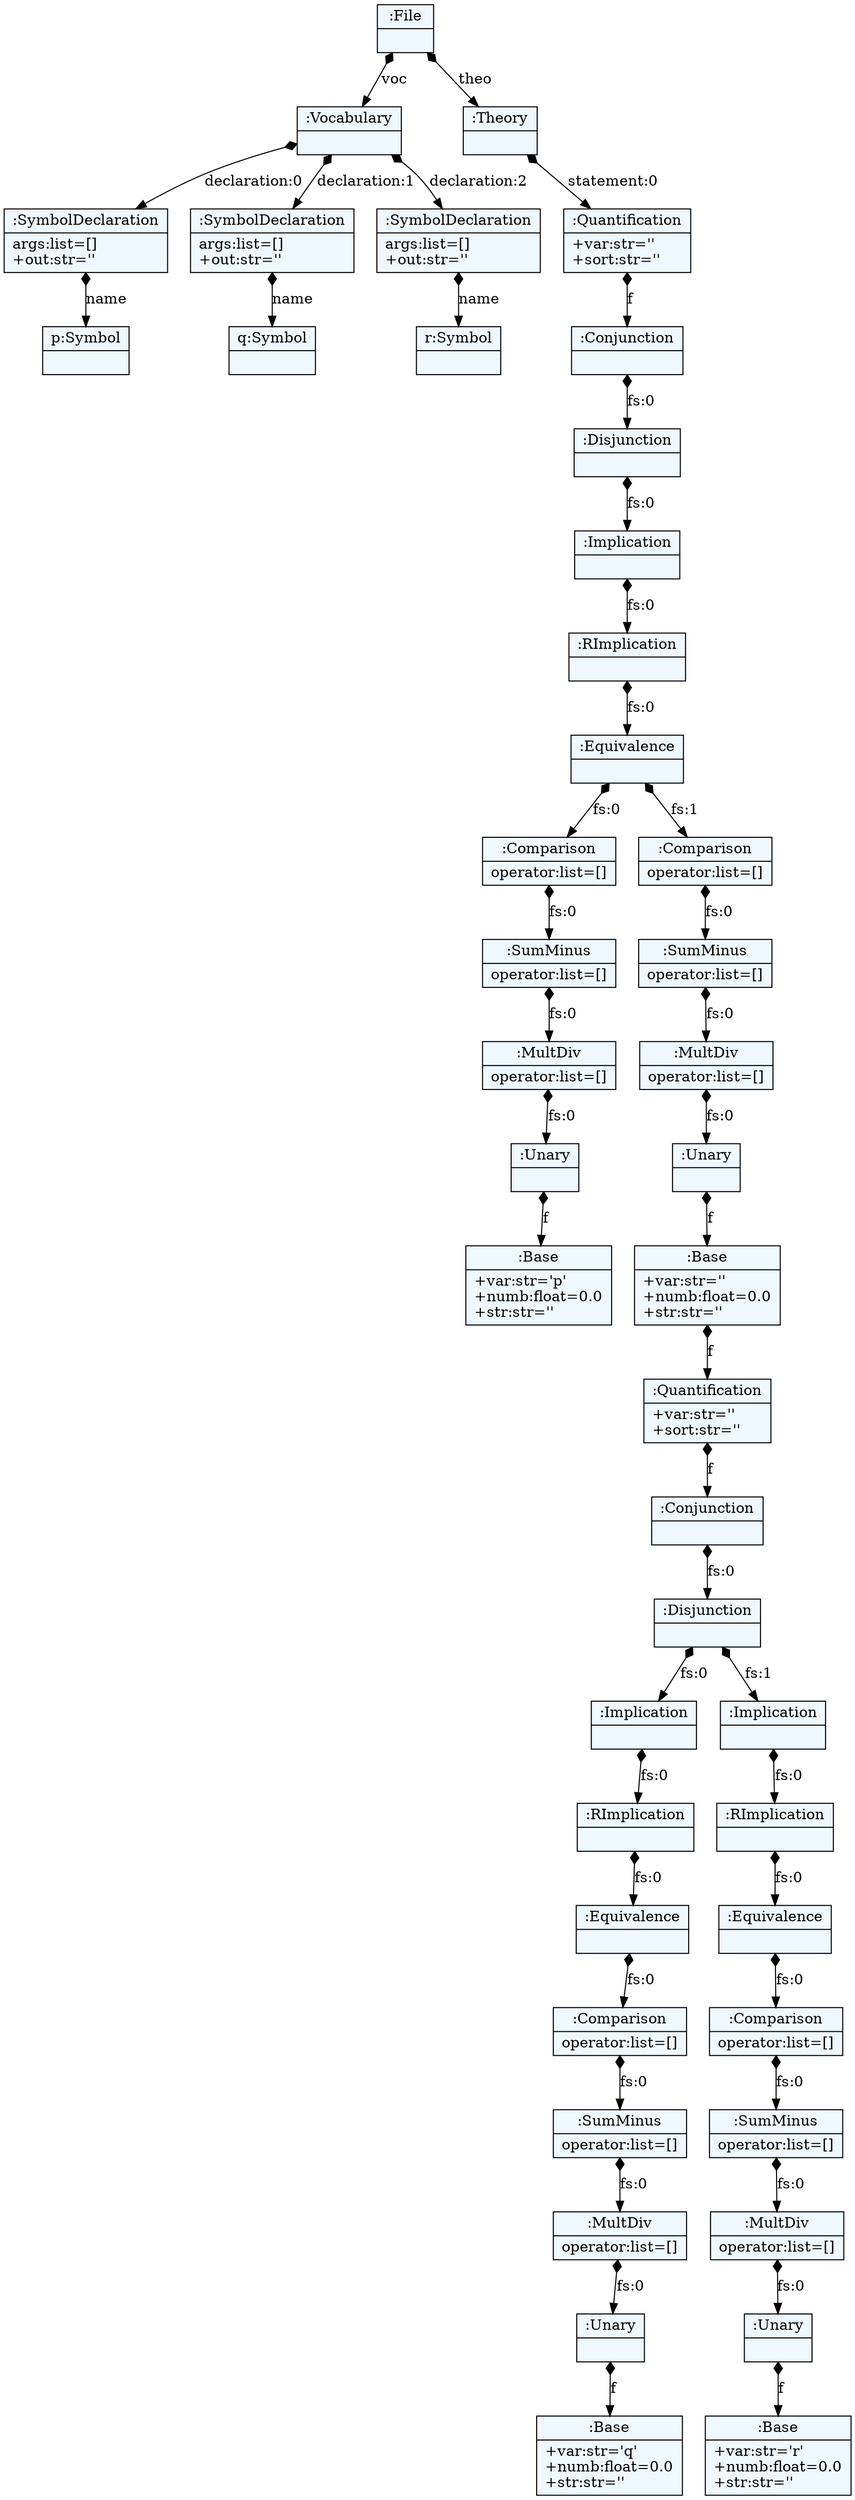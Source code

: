 
    digraph xtext {
    fontname = "Bitstream Vera Sans"
    fontsize = 8
    node[
        shape=record,
        style=filled,
        fillcolor=aliceblue
    ]
    nodesep = 0.3
    edge[dir=black,arrowtail=empty]


140407490431632 -> 140407490430456 [label="voc" arrowtail=diamond dir=both]
140407490430456 -> 140407490432920 [label="declaration:0" arrowtail=diamond dir=both]
140407490432920 -> 140407490430680 [label="name" arrowtail=diamond dir=both]
140407490430680[label="{p:Symbol|}"]
140407490432920[label="{:SymbolDeclaration|args:list=[]\l+out:str=''\l}"]
140407490430456 -> 140407490432640 [label="declaration:1" arrowtail=diamond dir=both]
140407490432640 -> 140407490431352 [label="name" arrowtail=diamond dir=both]
140407490431352[label="{q:Symbol|}"]
140407490432640[label="{:SymbolDeclaration|args:list=[]\l+out:str=''\l}"]
140407490430456 -> 140407490432416 [label="declaration:2" arrowtail=diamond dir=both]
140407490432416 -> 140407490429952 [label="name" arrowtail=diamond dir=both]
140407490429952[label="{r:Symbol|}"]
140407490432416[label="{:SymbolDeclaration|args:list=[]\l+out:str=''\l}"]
140407490430456[label="{:Vocabulary|}"]
140407490431632 -> 140407490430232 [label="theo" arrowtail=diamond dir=both]
140407490430232 -> 140407490432360 [label="statement:0" arrowtail=diamond dir=both]
140407490432360 -> 140407490918552 [label="f" arrowtail=diamond dir=both]
140407490918552 -> 140407490917040 [label="fs:0" arrowtail=diamond dir=both]
140407490917040 -> 140407490919728 [label="fs:0" arrowtail=diamond dir=both]
140407490919728 -> 140407490918048 [label="fs:0" arrowtail=diamond dir=both]
140407490918048 -> 140407490916928 [label="fs:0" arrowtail=diamond dir=both]
140407490916928 -> 140407490465576 [label="fs:0" arrowtail=diamond dir=both]
140407490465576 -> 140407490464960 [label="fs:0" arrowtail=diamond dir=both]
140407490464960 -> 140407490462104 [label="fs:0" arrowtail=diamond dir=both]
140407490462104 -> 140407490461992 [label="fs:0" arrowtail=diamond dir=both]
140407490461992 -> 140407490465464 [label="f" arrowtail=diamond dir=both]
140407490465464[label="{:Base|+var:str='p'\l+numb:float=0.0\l+str:str=''\l}"]
140407490461992[label="{:Unary|}"]
140407490462104[label="{:MultDiv|operator:list=[]\l}"]
140407490464960[label="{:SumMinus|operator:list=[]\l}"]
140407490465576[label="{:Comparison|operator:list=[]\l}"]
140407490916928 -> 140407490465016 [label="fs:1" arrowtail=diamond dir=both]
140407490465016 -> 140407490462384 [label="fs:0" arrowtail=diamond dir=both]
140407490462384 -> 140407490461768 [label="fs:0" arrowtail=diamond dir=both]
140407490461768 -> 140407490854696 [label="fs:0" arrowtail=diamond dir=both]
140407490854696 -> 140407490852288 [label="f" arrowtail=diamond dir=both]
140407490852288 -> 140407491115496 [label="f" arrowtail=diamond dir=both]
140407491115496 -> 140407490500536 [label="f" arrowtail=diamond dir=both]
140407490500536 -> 140407490499920 [label="fs:0" arrowtail=diamond dir=both]
140407490499920 -> 140407490498688 [label="fs:0" arrowtail=diamond dir=both]
140407490498688 -> 140407490500984 [label="fs:0" arrowtail=diamond dir=both]
140407490500984 -> 140407490501208 [label="fs:0" arrowtail=diamond dir=both]
140407490501208 -> 140407490501376 [label="fs:0" arrowtail=diamond dir=both]
140407490501376 -> 140407490501488 [label="fs:0" arrowtail=diamond dir=both]
140407490501488 -> 140407490501656 [label="fs:0" arrowtail=diamond dir=both]
140407490501656 -> 140407490501824 [label="fs:0" arrowtail=diamond dir=both]
140407490501824 -> 140407490501992 [label="f" arrowtail=diamond dir=both]
140407490501992[label="{:Base|+var:str='q'\l+numb:float=0.0\l+str:str=''\l}"]
140407490501824[label="{:Unary|}"]
140407490501656[label="{:MultDiv|operator:list=[]\l}"]
140407490501488[label="{:SumMinus|operator:list=[]\l}"]
140407490501376[label="{:Comparison|operator:list=[]\l}"]
140407490501208[label="{:Equivalence|}"]
140407490500984[label="{:RImplication|}"]
140407490498688[label="{:Implication|}"]
140407490499920 -> 140407490498800 [label="fs:1" arrowtail=diamond dir=both]
140407490498800 -> 140407490501152 [label="fs:0" arrowtail=diamond dir=both]
140407490501152 -> 140407490501432 [label="fs:0" arrowtail=diamond dir=both]
140407490501432 -> 140407490501712 [label="fs:0" arrowtail=diamond dir=both]
140407490501712 -> 140407490501880 [label="fs:0" arrowtail=diamond dir=both]
140407490501880 -> 140407490502104 [label="fs:0" arrowtail=diamond dir=both]
140407490502104 -> 140407490502272 [label="fs:0" arrowtail=diamond dir=both]
140407490502272 -> 140407490502440 [label="f" arrowtail=diamond dir=both]
140407490502440[label="{:Base|+var:str='r'\l+numb:float=0.0\l+str:str=''\l}"]
140407490502272[label="{:Unary|}"]
140407490502104[label="{:MultDiv|operator:list=[]\l}"]
140407490501880[label="{:SumMinus|operator:list=[]\l}"]
140407490501712[label="{:Comparison|operator:list=[]\l}"]
140407490501432[label="{:Equivalence|}"]
140407490501152[label="{:RImplication|}"]
140407490498800[label="{:Implication|}"]
140407490499920[label="{:Disjunction|}"]
140407490500536[label="{:Conjunction|}"]
140407491115496[label="{:Quantification|+var:str=''\l+sort:str=''\l}"]
140407490852288[label="{:Base|+var:str=''\l+numb:float=0.0\l+str:str=''\l}"]
140407490854696[label="{:Unary|}"]
140407490461768[label="{:MultDiv|operator:list=[]\l}"]
140407490462384[label="{:SumMinus|operator:list=[]\l}"]
140407490465016[label="{:Comparison|operator:list=[]\l}"]
140407490916928[label="{:Equivalence|}"]
140407490918048[label="{:RImplication|}"]
140407490919728[label="{:Implication|}"]
140407490917040[label="{:Disjunction|}"]
140407490918552[label="{:Conjunction|}"]
140407490432360[label="{:Quantification|+var:str=''\l+sort:str=''\l}"]
140407490430232[label="{:Theory|}"]
140407490431632[label="{:File|}"]

}
